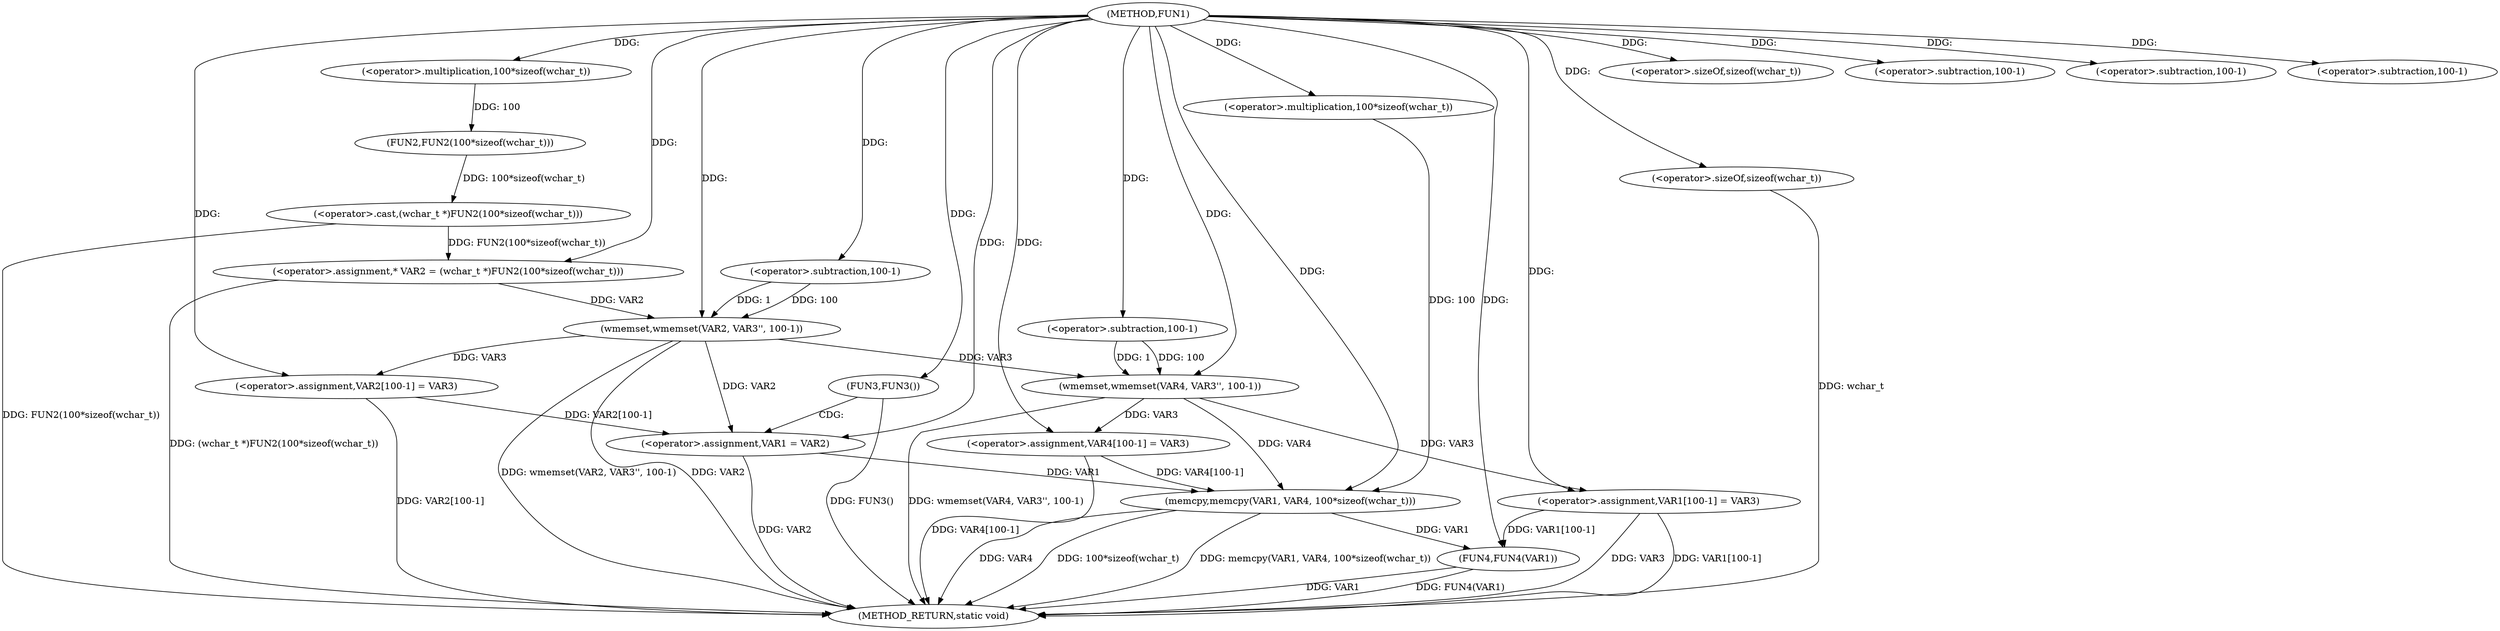 digraph FUN1 {  
"1000100" [label = "(METHOD,FUN1)" ]
"1000163" [label = "(METHOD_RETURN,static void)" ]
"1000104" [label = "(<operator>.assignment,* VAR2 = (wchar_t *)FUN2(100*sizeof(wchar_t)))" ]
"1000106" [label = "(<operator>.cast,(wchar_t *)FUN2(100*sizeof(wchar_t)))" ]
"1000108" [label = "(FUN2,FUN2(100*sizeof(wchar_t)))" ]
"1000109" [label = "(<operator>.multiplication,100*sizeof(wchar_t))" ]
"1000111" [label = "(<operator>.sizeOf,sizeof(wchar_t))" ]
"1000113" [label = "(wmemset,wmemset(VAR2, VAR3'', 100-1))" ]
"1000116" [label = "(<operator>.subtraction,100-1)" ]
"1000119" [label = "(<operator>.assignment,VAR2[100-1] = VAR3)" ]
"1000122" [label = "(<operator>.subtraction,100-1)" ]
"1000127" [label = "(FUN3,FUN3())" ]
"1000129" [label = "(<operator>.assignment,VAR1 = VAR2)" ]
"1000134" [label = "(wmemset,wmemset(VAR4, VAR3'', 100-1))" ]
"1000137" [label = "(<operator>.subtraction,100-1)" ]
"1000140" [label = "(<operator>.assignment,VAR4[100-1] = VAR3)" ]
"1000143" [label = "(<operator>.subtraction,100-1)" ]
"1000147" [label = "(memcpy,memcpy(VAR1, VAR4, 100*sizeof(wchar_t)))" ]
"1000150" [label = "(<operator>.multiplication,100*sizeof(wchar_t))" ]
"1000152" [label = "(<operator>.sizeOf,sizeof(wchar_t))" ]
"1000154" [label = "(<operator>.assignment,VAR1[100-1] = VAR3)" ]
"1000157" [label = "(<operator>.subtraction,100-1)" ]
"1000161" [label = "(FUN4,FUN4(VAR1))" ]
  "1000106" -> "1000163"  [ label = "DDG: FUN2(100*sizeof(wchar_t))"] 
  "1000140" -> "1000163"  [ label = "DDG: VAR4[100-1]"] 
  "1000147" -> "1000163"  [ label = "DDG: VAR4"] 
  "1000147" -> "1000163"  [ label = "DDG: 100*sizeof(wchar_t)"] 
  "1000161" -> "1000163"  [ label = "DDG: VAR1"] 
  "1000104" -> "1000163"  [ label = "DDG: (wchar_t *)FUN2(100*sizeof(wchar_t))"] 
  "1000129" -> "1000163"  [ label = "DDG: VAR2"] 
  "1000113" -> "1000163"  [ label = "DDG: VAR2"] 
  "1000154" -> "1000163"  [ label = "DDG: VAR3"] 
  "1000154" -> "1000163"  [ label = "DDG: VAR1[100-1]"] 
  "1000134" -> "1000163"  [ label = "DDG: wmemset(VAR4, VAR3'', 100-1)"] 
  "1000127" -> "1000163"  [ label = "DDG: FUN3()"] 
  "1000152" -> "1000163"  [ label = "DDG: wchar_t"] 
  "1000113" -> "1000163"  [ label = "DDG: wmemset(VAR2, VAR3'', 100-1)"] 
  "1000119" -> "1000163"  [ label = "DDG: VAR2[100-1]"] 
  "1000147" -> "1000163"  [ label = "DDG: memcpy(VAR1, VAR4, 100*sizeof(wchar_t))"] 
  "1000161" -> "1000163"  [ label = "DDG: FUN4(VAR1)"] 
  "1000106" -> "1000104"  [ label = "DDG: FUN2(100*sizeof(wchar_t))"] 
  "1000100" -> "1000104"  [ label = "DDG: "] 
  "1000108" -> "1000106"  [ label = "DDG: 100*sizeof(wchar_t)"] 
  "1000109" -> "1000108"  [ label = "DDG: 100"] 
  "1000100" -> "1000109"  [ label = "DDG: "] 
  "1000100" -> "1000111"  [ label = "DDG: "] 
  "1000104" -> "1000113"  [ label = "DDG: VAR2"] 
  "1000100" -> "1000113"  [ label = "DDG: "] 
  "1000116" -> "1000113"  [ label = "DDG: 100"] 
  "1000116" -> "1000113"  [ label = "DDG: 1"] 
  "1000100" -> "1000116"  [ label = "DDG: "] 
  "1000113" -> "1000119"  [ label = "DDG: VAR3"] 
  "1000100" -> "1000119"  [ label = "DDG: "] 
  "1000100" -> "1000122"  [ label = "DDG: "] 
  "1000100" -> "1000127"  [ label = "DDG: "] 
  "1000113" -> "1000129"  [ label = "DDG: VAR2"] 
  "1000119" -> "1000129"  [ label = "DDG: VAR2[100-1]"] 
  "1000100" -> "1000129"  [ label = "DDG: "] 
  "1000100" -> "1000134"  [ label = "DDG: "] 
  "1000113" -> "1000134"  [ label = "DDG: VAR3"] 
  "1000137" -> "1000134"  [ label = "DDG: 100"] 
  "1000137" -> "1000134"  [ label = "DDG: 1"] 
  "1000100" -> "1000137"  [ label = "DDG: "] 
  "1000134" -> "1000140"  [ label = "DDG: VAR3"] 
  "1000100" -> "1000140"  [ label = "DDG: "] 
  "1000100" -> "1000143"  [ label = "DDG: "] 
  "1000129" -> "1000147"  [ label = "DDG: VAR1"] 
  "1000100" -> "1000147"  [ label = "DDG: "] 
  "1000140" -> "1000147"  [ label = "DDG: VAR4[100-1]"] 
  "1000134" -> "1000147"  [ label = "DDG: VAR4"] 
  "1000150" -> "1000147"  [ label = "DDG: 100"] 
  "1000100" -> "1000150"  [ label = "DDG: "] 
  "1000100" -> "1000152"  [ label = "DDG: "] 
  "1000100" -> "1000154"  [ label = "DDG: "] 
  "1000134" -> "1000154"  [ label = "DDG: VAR3"] 
  "1000100" -> "1000157"  [ label = "DDG: "] 
  "1000154" -> "1000161"  [ label = "DDG: VAR1[100-1]"] 
  "1000147" -> "1000161"  [ label = "DDG: VAR1"] 
  "1000100" -> "1000161"  [ label = "DDG: "] 
  "1000127" -> "1000129"  [ label = "CDG: "] 
}
